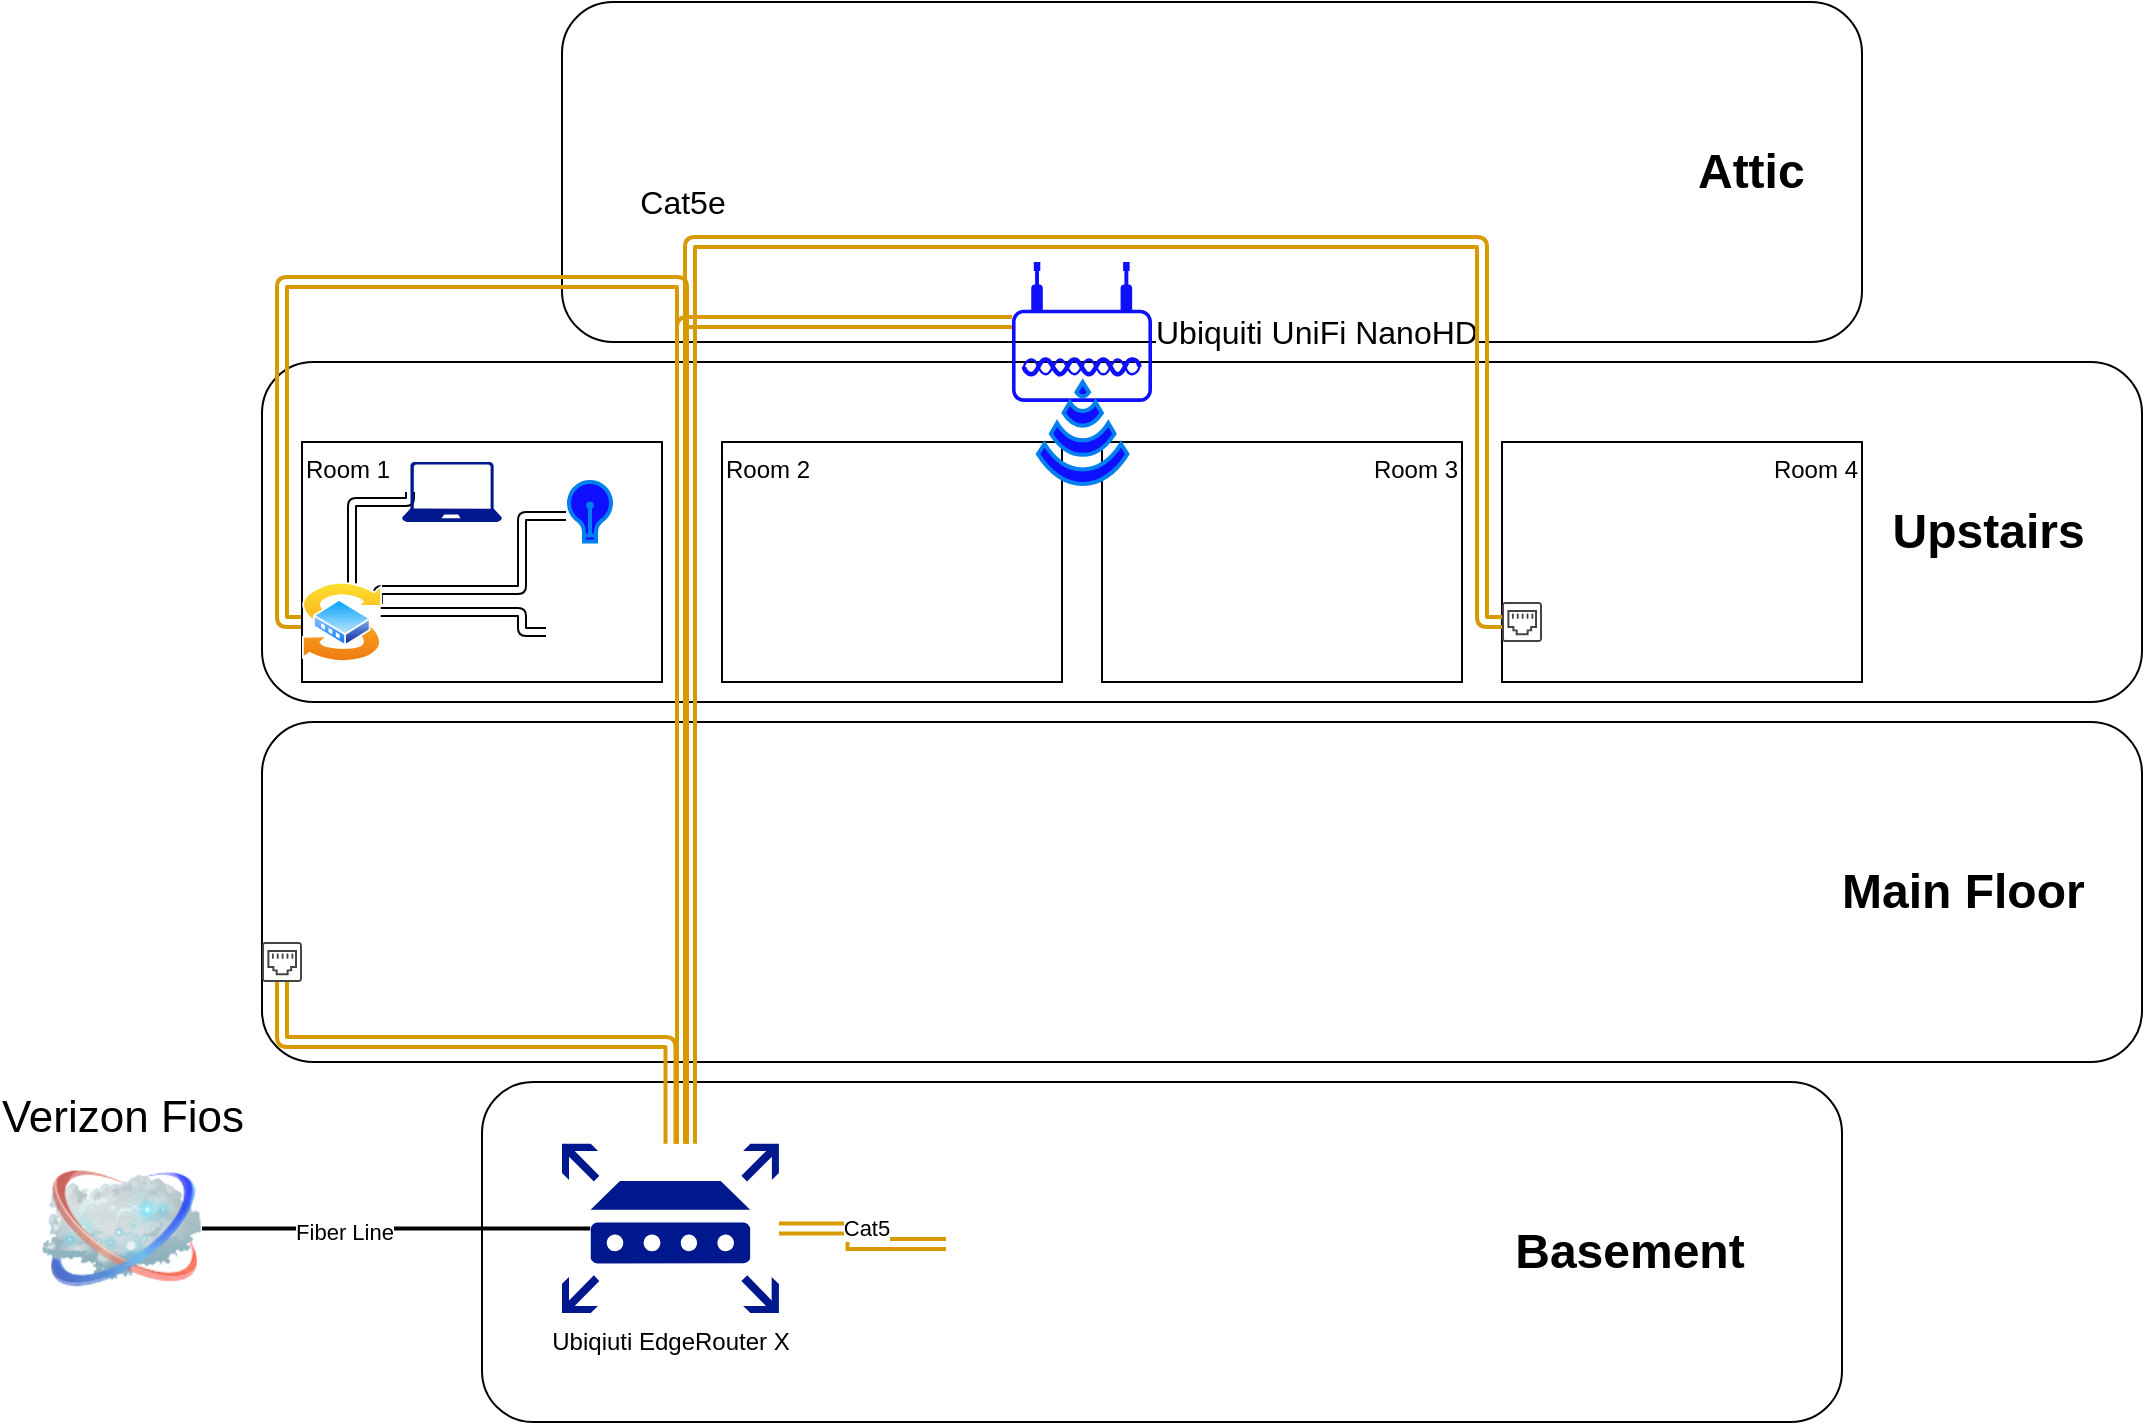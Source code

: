 <mxfile version="13.7.1" type="github">
  <diagram name="Page-1" id="55a83fd1-7818-8e21-69c5-c3457e3827bb">
    <mxGraphModel dx="2066" dy="1202" grid="1" gridSize="10" guides="1" tooltips="1" connect="1" arrows="1" fold="1" page="1" pageScale="1" pageWidth="1100" pageHeight="850" background="#ffffff" math="0" shadow="0">
      <root>
        <mxCell id="0" />
        <mxCell id="1" parent="0" />
        <mxCell id="BVMFwF0pDUAkbQYZILnm-4" value="&lt;blockquote style=&quot;margin: 0 0 0 40px ; border: none ; padding: 0px&quot;&gt;&lt;h1&gt;Main Floor &amp;nbsp; &amp;nbsp;&lt;/h1&gt;&lt;/blockquote&gt;" style="rounded=1;whiteSpace=wrap;html=1;align=right;" vertex="1" parent="1">
          <mxGeometry x="140" y="410" width="940" height="170" as="geometry" />
        </mxCell>
        <mxCell id="BVMFwF0pDUAkbQYZILnm-9" value="&lt;blockquote style=&quot;margin: 0 0 0 40px ; border: none ; padding: 0px&quot;&gt;&lt;h1&gt;Attic &amp;nbsp; &amp;nbsp;&lt;/h1&gt;&lt;/blockquote&gt;" style="rounded=1;whiteSpace=wrap;html=1;align=right;" vertex="1" parent="1">
          <mxGeometry x="290" y="50" width="650" height="170" as="geometry" />
        </mxCell>
        <mxCell id="BVMFwF0pDUAkbQYZILnm-5" value="&lt;blockquote style=&quot;margin: 0 0 0 40px ; border: none ; padding: 0px&quot;&gt;&lt;h1&gt;Upstairs &amp;nbsp; &amp;nbsp;&lt;/h1&gt;&lt;/blockquote&gt;" style="rounded=1;whiteSpace=wrap;html=1;align=right;" vertex="1" parent="1">
          <mxGeometry x="140" y="230" width="940" height="170" as="geometry" />
        </mxCell>
        <mxCell id="BVMFwF0pDUAkbQYZILnm-15" value="Room 2" style="rounded=0;whiteSpace=wrap;html=1;align=left;verticalAlign=top;" vertex="1" parent="1">
          <mxGeometry x="370" y="270" width="170" height="120" as="geometry" />
        </mxCell>
        <mxCell id="BVMFwF0pDUAkbQYZILnm-2" value="&lt;blockquote style=&quot;margin: 0 0 0 40px ; border: none ; padding: 0px&quot;&gt;&lt;h1&gt;Basement &amp;nbsp; &amp;nbsp; &amp;nbsp;&amp;nbsp;&lt;/h1&gt;&lt;/blockquote&gt;" style="rounded=1;whiteSpace=wrap;html=1;align=right;" vertex="1" parent="1">
          <mxGeometry x="250" y="590" width="680" height="170" as="geometry" />
        </mxCell>
        <mxCell id="69ecfefc5c41e42c-2" value="Verizon Fios" style="image;html=1;labelBackgroundColor=#ffffff;image=img/lib/clip_art/networking/Cloud_128x128.png;rounded=1;shadow=0;comic=0;strokeWidth=2;fontSize=22;labelPosition=center;verticalLabelPosition=top;align=center;verticalAlign=bottom;" parent="1" vertex="1">
          <mxGeometry x="30" y="623.2" width="80" height="80" as="geometry" />
        </mxCell>
        <mxCell id="69ecfefc5c41e42c-19" style="edgeStyle=none;rounded=0;html=1;labelBackgroundColor=none;endArrow=none;strokeWidth=2;fontFamily=Verdana;fontSize=22;exitX=0.13;exitY=0.5;exitDx=0;exitDy=0;exitPerimeter=0;" parent="1" source="BVMFwF0pDUAkbQYZILnm-3" target="69ecfefc5c41e42c-2" edge="1">
          <mxGeometry relative="1" as="geometry" />
        </mxCell>
        <mxCell id="BVMFwF0pDUAkbQYZILnm-6" value="Fiber Line" style="edgeLabel;html=1;align=center;verticalAlign=middle;resizable=0;points=[];" vertex="1" connectable="0" parent="69ecfefc5c41e42c-19">
          <mxGeometry x="0.265" y="2" relative="1" as="geometry">
            <mxPoint as="offset" />
          </mxGeometry>
        </mxCell>
        <mxCell id="BVMFwF0pDUAkbQYZILnm-8" style="edgeStyle=orthogonalEdgeStyle;rounded=0;orthogonalLoop=1;jettySize=auto;html=1;entryX=0;entryY=0.5;entryDx=0;entryDy=0;shape=link;fillColor=#ffe6cc;strokeColor=#d79b00;backgroundOutline=0;endSize=14;startSize=8;strokeWidth=2;" edge="1" parent="1" source="BVMFwF0pDUAkbQYZILnm-3" target="BVMFwF0pDUAkbQYZILnm-7">
          <mxGeometry relative="1" as="geometry" />
        </mxCell>
        <mxCell id="BVMFwF0pDUAkbQYZILnm-20" value="Cat5" style="edgeLabel;html=1;align=center;verticalAlign=middle;resizable=0;points=[];" vertex="1" connectable="0" parent="BVMFwF0pDUAkbQYZILnm-8">
          <mxGeometry x="-0.508" y="-2" relative="1" as="geometry">
            <mxPoint x="20.54" y="-2" as="offset" />
          </mxGeometry>
        </mxCell>
        <mxCell id="BVMFwF0pDUAkbQYZILnm-21" style="edgeStyle=orthogonalEdgeStyle;shape=link;rounded=1;orthogonalLoop=1;jettySize=auto;html=1;entryX=0;entryY=0.75;entryDx=0;entryDy=0;labelBackgroundColor=#FFD966;labelBorderColor=#000000;fillColor=#ffe6cc;strokeColor=#d79b00;backgroundOutline=0;endSize=14;startSize=8;strokeWidth=2;" edge="1" parent="1" source="BVMFwF0pDUAkbQYZILnm-3" target="BVMFwF0pDUAkbQYZILnm-10">
          <mxGeometry relative="1" as="geometry">
            <Array as="points">
              <mxPoint x="350" y="190" />
              <mxPoint x="150" y="190" />
              <mxPoint x="150" y="360" />
            </Array>
          </mxGeometry>
        </mxCell>
        <mxCell id="BVMFwF0pDUAkbQYZILnm-31" style="edgeStyle=orthogonalEdgeStyle;shape=link;rounded=1;orthogonalLoop=1;jettySize=auto;html=1;fontSize=16;labelBackgroundColor=#FFD966;labelBorderColor=#000000;fillColor=#ffe6cc;strokeColor=#d79b00;backgroundOutline=0;endSize=14;startSize=8;strokeWidth=2;" edge="1" parent="1" source="BVMFwF0pDUAkbQYZILnm-3" target="BVMFwF0pDUAkbQYZILnm-30">
          <mxGeometry relative="1" as="geometry">
            <Array as="points">
              <mxPoint x="344" y="570" />
              <mxPoint x="150" y="570" />
            </Array>
          </mxGeometry>
        </mxCell>
        <mxCell id="BVMFwF0pDUAkbQYZILnm-3" value="Ubiqiuti EdgeRouter X" style="aspect=fixed;pointerEvents=1;shadow=0;dashed=0;html=1;strokeColor=none;labelPosition=center;verticalLabelPosition=bottom;verticalAlign=top;align=center;fillColor=#00188D;shape=mxgraph.mscae.enterprise.router" vertex="1" parent="1">
          <mxGeometry x="290" y="620.9" width="108.46" height="84.6" as="geometry" />
        </mxCell>
        <mxCell id="BVMFwF0pDUAkbQYZILnm-7" value="" style="shape=image;html=1;verticalAlign=top;verticalLabelPosition=bottom;labelBackgroundColor=#ffffff;imageAspect=0;aspect=fixed;image=https://cdn1.iconfinder.com/data/icons/free-98-icons/32/printer-128.png" vertex="1" parent="1">
          <mxGeometry x="482" y="647" width="48" height="48" as="geometry" />
        </mxCell>
        <mxCell id="BVMFwF0pDUAkbQYZILnm-10" value="Room 1" style="rounded=0;whiteSpace=wrap;html=1;align=left;labelPosition=center;verticalLabelPosition=middle;verticalAlign=top;" vertex="1" parent="1">
          <mxGeometry x="160" y="270" width="180" height="120" as="geometry" />
        </mxCell>
        <mxCell id="BVMFwF0pDUAkbQYZILnm-11" value="Room 3" style="rounded=0;whiteSpace=wrap;html=1;align=right;verticalAlign=top;" vertex="1" parent="1">
          <mxGeometry x="560" y="270" width="180" height="120" as="geometry" />
        </mxCell>
        <mxCell id="BVMFwF0pDUAkbQYZILnm-12" value="Room 4" style="rounded=0;whiteSpace=wrap;html=1;align=right;verticalAlign=top;" vertex="1" parent="1">
          <mxGeometry x="760" y="270" width="180" height="120" as="geometry" />
        </mxCell>
        <mxCell id="BVMFwF0pDUAkbQYZILnm-16" style="edgeStyle=orthogonalEdgeStyle;rounded=1;orthogonalLoop=1;jettySize=auto;html=1;shape=link;labelBackgroundColor=#FFD966;labelBorderColor=#000000;fillColor=#ffe6cc;strokeColor=#d79b00;backgroundOutline=0;endSize=14;startSize=8;strokeWidth=2;" edge="1" parent="1" source="BVMFwF0pDUAkbQYZILnm-14" target="BVMFwF0pDUAkbQYZILnm-3">
          <mxGeometry relative="1" as="geometry">
            <Array as="points">
              <mxPoint x="350" y="210" />
            </Array>
          </mxGeometry>
        </mxCell>
        <mxCell id="BVMFwF0pDUAkbQYZILnm-18" value="Cat5e" style="edgeLabel;html=1;align=center;verticalAlign=middle;resizable=0;points=[];fontSize=16;" vertex="1" connectable="0" parent="BVMFwF0pDUAkbQYZILnm-16">
          <mxGeometry x="0.676" relative="1" as="geometry">
            <mxPoint y="-378" as="offset" />
          </mxGeometry>
        </mxCell>
        <mxCell id="BVMFwF0pDUAkbQYZILnm-14" value="&lt;font style=&quot;font-size: 16px;&quot;&gt;Ubiquiti UniFi NanoHD&lt;/font&gt;" style="points=[[0.03,0.36,0],[0.18,0,0],[0.5,0.34,0],[0.82,0,0],[0.97,0.36,0],[1,0.67,0],[0.975,0.975,0],[0.5,1,0],[0.025,0.975,0],[0,0.67,0]];verticalLabelPosition=middle;html=1;verticalAlign=middle;aspect=fixed;align=left;pointerEvents=1;shape=mxgraph.cisco19.wireless_access_point;strokeColor=#6c8ebf;fillColor=#0F0FFF;labelPosition=right;labelBackgroundColor=#ffffff;" vertex="1" parent="1">
          <mxGeometry x="515" y="180" width="70" height="70" as="geometry" />
        </mxCell>
        <mxCell id="BVMFwF0pDUAkbQYZILnm-26" style="edgeStyle=orthogonalEdgeStyle;shape=link;rounded=1;orthogonalLoop=1;jettySize=auto;html=1;entryX=0.08;entryY=0.5;entryDx=0;entryDy=0;entryPerimeter=0;fontSize=16;" edge="1" parent="1" source="BVMFwF0pDUAkbQYZILnm-22" target="BVMFwF0pDUAkbQYZILnm-25">
          <mxGeometry relative="1" as="geometry">
            <Array as="points">
              <mxPoint x="185" y="300" />
              <mxPoint x="214" y="300" />
            </Array>
          </mxGeometry>
        </mxCell>
        <mxCell id="BVMFwF0pDUAkbQYZILnm-33" style="edgeStyle=orthogonalEdgeStyle;shape=link;rounded=1;orthogonalLoop=1;jettySize=auto;html=1;exitX=1;exitY=0.25;exitDx=0;exitDy=0;entryX=-0.026;entryY=0.572;entryDx=0;entryDy=0;entryPerimeter=0;fontSize=16;" edge="1" parent="1" source="BVMFwF0pDUAkbQYZILnm-22" target="BVMFwF0pDUAkbQYZILnm-32">
          <mxGeometry relative="1" as="geometry">
            <Array as="points">
              <mxPoint x="270" y="344" />
              <mxPoint x="270" y="307" />
            </Array>
          </mxGeometry>
        </mxCell>
        <mxCell id="BVMFwF0pDUAkbQYZILnm-22" value="" style="aspect=fixed;perimeter=ellipsePerimeter;html=1;align=center;shadow=0;dashed=0;spacingTop=3;image;image=img/lib/active_directory/switch.svg;fillColor=#0F0FFF;fontSize=16;" vertex="1" parent="1">
          <mxGeometry x="160" y="340" width="40" height="40" as="geometry" />
        </mxCell>
        <mxCell id="BVMFwF0pDUAkbQYZILnm-23" value="" style="pointerEvents=1;shadow=0;dashed=0;html=1;strokeColor=none;fillColor=#434445;aspect=fixed;labelPosition=center;verticalLabelPosition=bottom;verticalAlign=top;align=center;outlineConnect=0;shape=mxgraph.vvd.ethernet_port;fontSize=16;" vertex="1" parent="1">
          <mxGeometry x="760" y="350" width="20" height="20" as="geometry" />
        </mxCell>
        <mxCell id="BVMFwF0pDUAkbQYZILnm-24" style="edgeStyle=orthogonalEdgeStyle;shape=link;rounded=1;orthogonalLoop=1;jettySize=auto;html=1;fontSize=16;labelBackgroundColor=#FFD966;labelBorderColor=#000000;fillColor=#ffe6cc;strokeColor=#d79b00;backgroundOutline=0;endSize=14;startSize=8;strokeWidth=2;" edge="1" parent="1" source="BVMFwF0pDUAkbQYZILnm-3" target="BVMFwF0pDUAkbQYZILnm-23">
          <mxGeometry relative="1" as="geometry">
            <Array as="points">
              <mxPoint x="354" y="170" />
              <mxPoint x="750" y="170" />
              <mxPoint x="750" y="360" />
            </Array>
          </mxGeometry>
        </mxCell>
        <mxCell id="BVMFwF0pDUAkbQYZILnm-25" value="" style="aspect=fixed;pointerEvents=1;shadow=0;dashed=0;html=1;strokeColor=none;labelPosition=center;verticalLabelPosition=bottom;verticalAlign=top;align=center;fillColor=#00188D;shape=mxgraph.azure.laptop;fontSize=16;" vertex="1" parent="1">
          <mxGeometry x="210" y="280" width="50" height="30" as="geometry" />
        </mxCell>
        <mxCell id="BVMFwF0pDUAkbQYZILnm-34" style="edgeStyle=orthogonalEdgeStyle;shape=link;rounded=1;orthogonalLoop=1;jettySize=auto;html=1;fontSize=16;" edge="1" parent="1" source="BVMFwF0pDUAkbQYZILnm-27" target="BVMFwF0pDUAkbQYZILnm-22">
          <mxGeometry relative="1" as="geometry">
            <Array as="points">
              <mxPoint x="270" y="365" />
              <mxPoint x="270" y="355" />
            </Array>
          </mxGeometry>
        </mxCell>
        <mxCell id="BVMFwF0pDUAkbQYZILnm-27" value="" style="shape=image;html=1;verticalAlign=top;verticalLabelPosition=bottom;labelBackgroundColor=#ffffff;imageAspect=0;aspect=fixed;image=https://cdn0.iconfinder.com/data/icons/flat-round-system/512/raspberry-128.png;fillColor=#0F0FFF;fontSize=16;" vertex="1" parent="1">
          <mxGeometry x="282" y="343" width="44" height="44" as="geometry" />
        </mxCell>
        <mxCell id="BVMFwF0pDUAkbQYZILnm-30" value="" style="pointerEvents=1;shadow=0;dashed=0;html=1;strokeColor=none;fillColor=#434445;aspect=fixed;labelPosition=center;verticalLabelPosition=bottom;verticalAlign=top;align=center;outlineConnect=0;shape=mxgraph.vvd.ethernet_port;fontSize=16;" vertex="1" parent="1">
          <mxGeometry x="140" y="520" width="20" height="20" as="geometry" />
        </mxCell>
        <mxCell id="BVMFwF0pDUAkbQYZILnm-32" value="" style="html=1;verticalLabelPosition=bottom;align=center;labelBackgroundColor=#ffffff;verticalAlign=top;strokeWidth=2;strokeColor=#0080F0;shadow=0;dashed=0;shape=mxgraph.ios7.icons.lightbulb;fillColor=#0F0FFF;fontSize=16;" vertex="1" parent="1">
          <mxGeometry x="292.6" y="290" width="22.8" height="29.7" as="geometry" />
        </mxCell>
        <mxCell id="BVMFwF0pDUAkbQYZILnm-36" value="" style="html=1;verticalLabelPosition=bottom;align=center;labelBackgroundColor=#ffffff;verticalAlign=top;strokeWidth=2;strokeColor=#0080F0;shadow=0;dashed=0;shape=mxgraph.ios7.icons.wifi;pointerEvents=1;fillColor=#0F0FFF;fontSize=16;rotation=-180;" vertex="1" parent="1">
          <mxGeometry x="528" y="240" width="44.7" height="51" as="geometry" />
        </mxCell>
      </root>
    </mxGraphModel>
  </diagram>
</mxfile>
